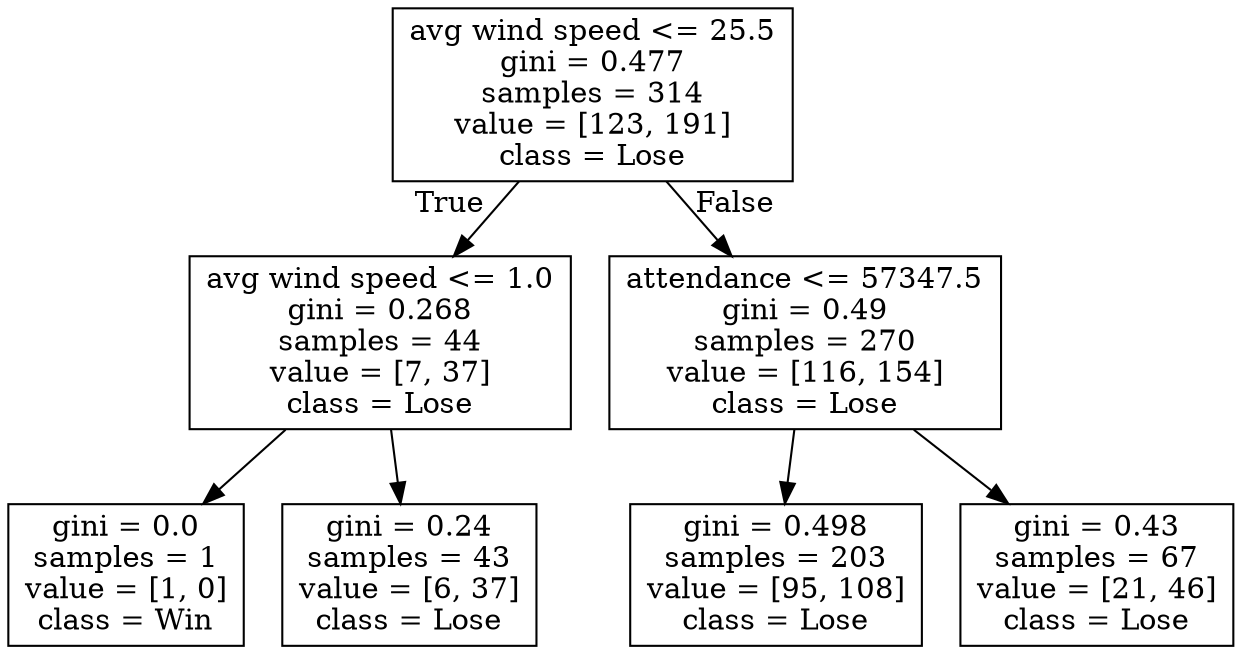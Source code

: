 digraph Tree {
node [shape=box] ;
0 [label="avg wind speed <= 25.5\ngini = 0.477\nsamples = 314\nvalue = [123, 191]\nclass = Lose"] ;
1 [label="avg wind speed <= 1.0\ngini = 0.268\nsamples = 44\nvalue = [7, 37]\nclass = Lose"] ;
0 -> 1 [labeldistance=2.5, labelangle=45, headlabel="True"] ;
2 [label="gini = 0.0\nsamples = 1\nvalue = [1, 0]\nclass = Win"] ;
1 -> 2 ;
3 [label="gini = 0.24\nsamples = 43\nvalue = [6, 37]\nclass = Lose"] ;
1 -> 3 ;
4 [label="attendance <= 57347.5\ngini = 0.49\nsamples = 270\nvalue = [116, 154]\nclass = Lose"] ;
0 -> 4 [labeldistance=2.5, labelangle=-45, headlabel="False"] ;
5 [label="gini = 0.498\nsamples = 203\nvalue = [95, 108]\nclass = Lose"] ;
4 -> 5 ;
6 [label="gini = 0.43\nsamples = 67\nvalue = [21, 46]\nclass = Lose"] ;
4 -> 6 ;
}